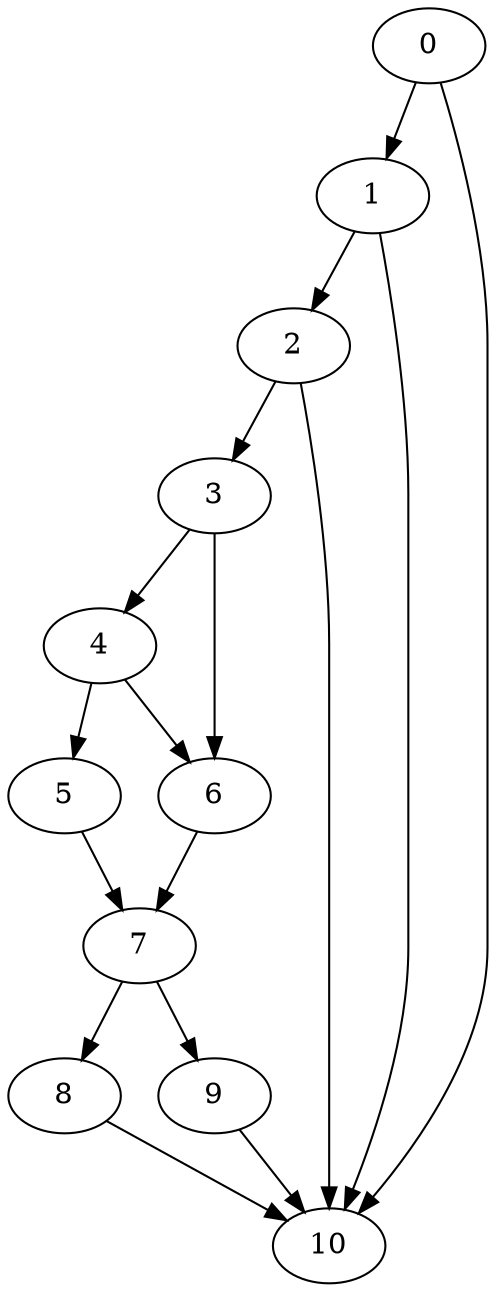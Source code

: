 digraph {
	0
	1
	2
	3
	4
	5
	6
	7
	8
	9
	10
	6 -> 7
	5 -> 7
	7 -> 8
	7 -> 9
	0 -> 1
	1 -> 2
	3 -> 4
	3 -> 6
	4 -> 6
	2 -> 3
	4 -> 5
	9 -> 10
	0 -> 10
	1 -> 10
	2 -> 10
	8 -> 10
}
